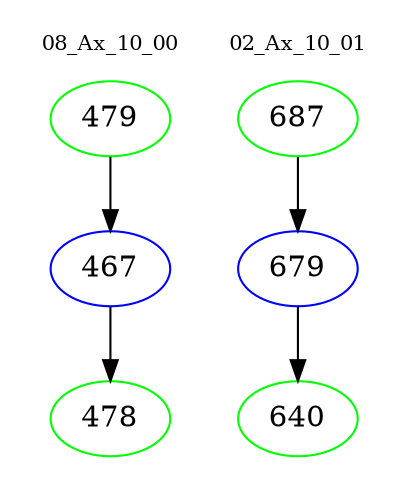 digraph{
subgraph cluster_0 {
color = white
label = "08_Ax_10_00";
fontsize=10;
T0_479 [label="479", color="green"]
T0_479 -> T0_467 [color="black"]
T0_467 [label="467", color="blue"]
T0_467 -> T0_478 [color="black"]
T0_478 [label="478", color="green"]
}
subgraph cluster_1 {
color = white
label = "02_Ax_10_01";
fontsize=10;
T1_687 [label="687", color="green"]
T1_687 -> T1_679 [color="black"]
T1_679 [label="679", color="blue"]
T1_679 -> T1_640 [color="black"]
T1_640 [label="640", color="green"]
}
}

